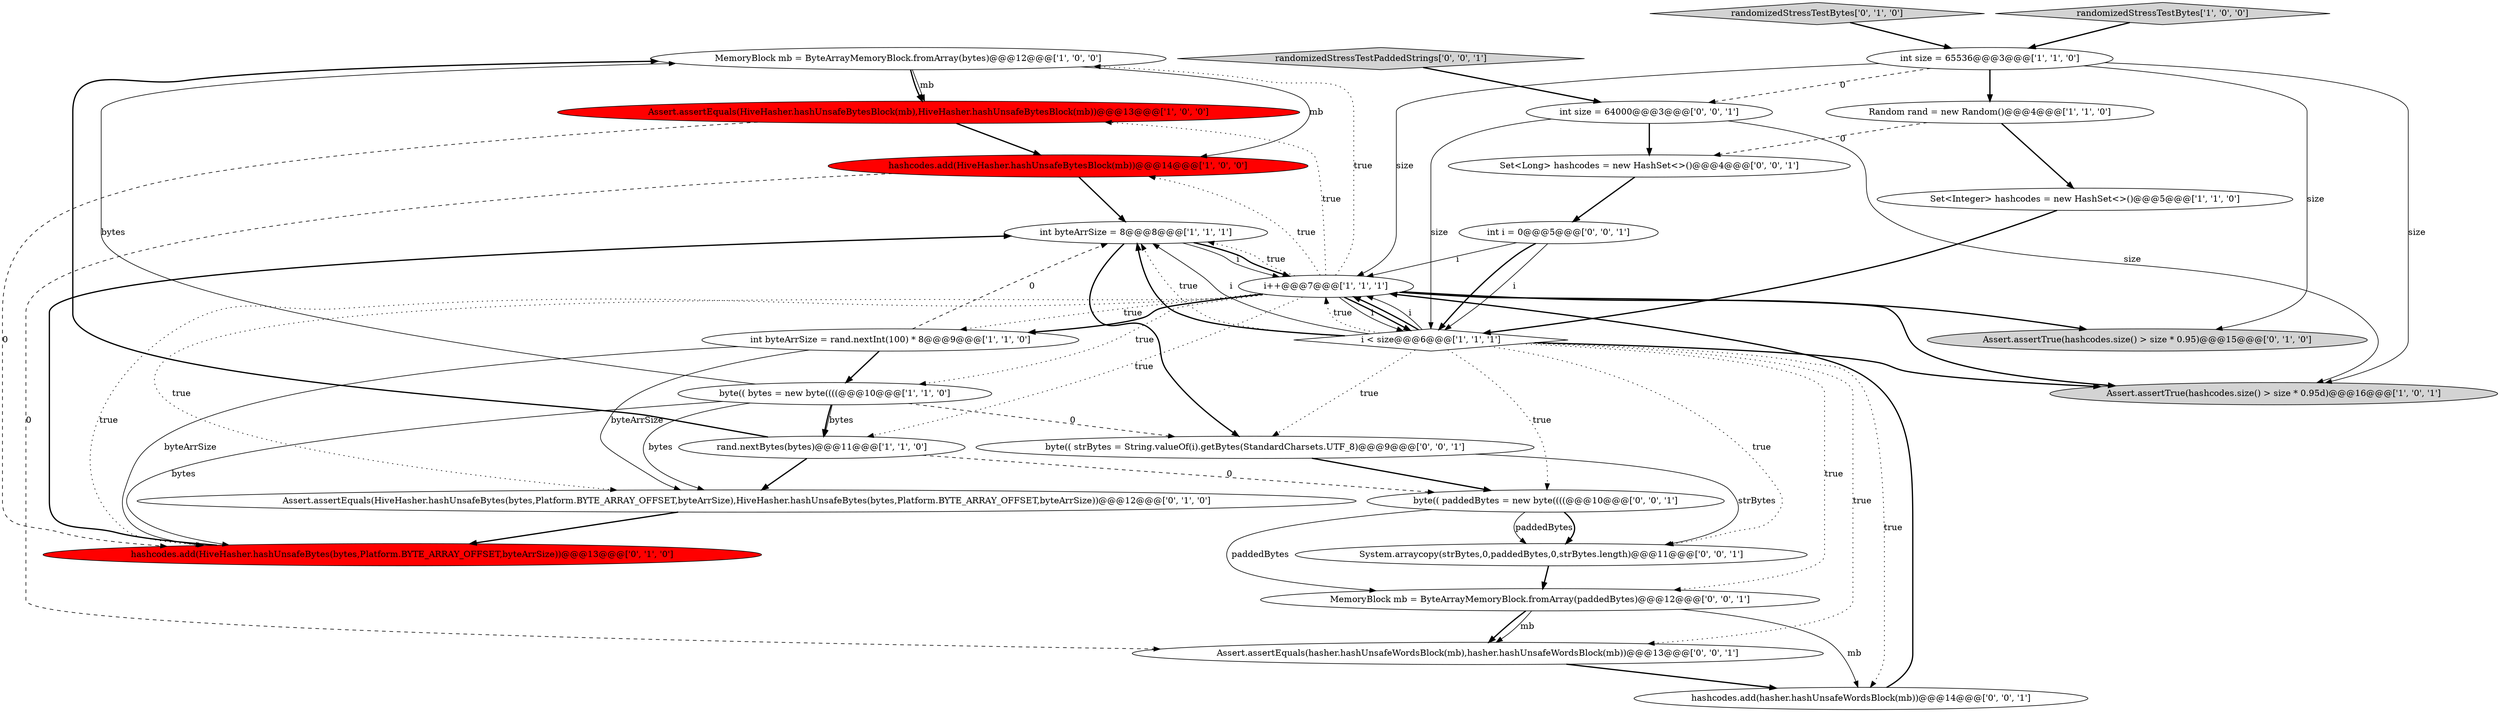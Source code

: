 digraph {
2 [style = filled, label = "MemoryBlock mb = ByteArrayMemoryBlock.fromArray(bytes)@@@12@@@['1', '0', '0']", fillcolor = white, shape = ellipse image = "AAA0AAABBB1BBB"];
23 [style = filled, label = "int size = 64000@@@3@@@['0', '0', '1']", fillcolor = white, shape = ellipse image = "AAA0AAABBB3BBB"];
13 [style = filled, label = "rand.nextBytes(bytes)@@@11@@@['1', '1', '0']", fillcolor = white, shape = ellipse image = "AAA0AAABBB1BBB"];
9 [style = filled, label = "Assert.assertTrue(hashcodes.size() > size * 0.95d)@@@16@@@['1', '0', '1']", fillcolor = lightgray, shape = ellipse image = "AAA0AAABBB1BBB"];
6 [style = filled, label = "int byteArrSize = 8@@@8@@@['1', '1', '1']", fillcolor = white, shape = ellipse image = "AAA0AAABBB1BBB"];
14 [style = filled, label = "Assert.assertTrue(hashcodes.size() > size * 0.95)@@@15@@@['0', '1', '0']", fillcolor = lightgray, shape = ellipse image = "AAA0AAABBB2BBB"];
16 [style = filled, label = "randomizedStressTestBytes['0', '1', '0']", fillcolor = lightgray, shape = diamond image = "AAA0AAABBB2BBB"];
10 [style = filled, label = "i < size@@@6@@@['1', '1', '1']", fillcolor = white, shape = diamond image = "AAA0AAABBB1BBB"];
26 [style = filled, label = "hashcodes.add(hasher.hashUnsafeWordsBlock(mb))@@@14@@@['0', '0', '1']", fillcolor = white, shape = ellipse image = "AAA0AAABBB3BBB"];
4 [style = filled, label = "randomizedStressTestBytes['1', '0', '0']", fillcolor = lightgray, shape = diamond image = "AAA0AAABBB1BBB"];
3 [style = filled, label = "Assert.assertEquals(HiveHasher.hashUnsafeBytesBlock(mb),HiveHasher.hashUnsafeBytesBlock(mb))@@@13@@@['1', '0', '0']", fillcolor = red, shape = ellipse image = "AAA1AAABBB1BBB"];
18 [style = filled, label = "randomizedStressTestPaddedStrings['0', '0', '1']", fillcolor = lightgray, shape = diamond image = "AAA0AAABBB3BBB"];
8 [style = filled, label = "hashcodes.add(HiveHasher.hashUnsafeBytesBlock(mb))@@@14@@@['1', '0', '0']", fillcolor = red, shape = ellipse image = "AAA1AAABBB1BBB"];
11 [style = filled, label = "byte(( bytes = new byte((((@@@10@@@['1', '1', '0']", fillcolor = white, shape = ellipse image = "AAA0AAABBB1BBB"];
7 [style = filled, label = "i++@@@7@@@['1', '1', '1']", fillcolor = white, shape = ellipse image = "AAA0AAABBB1BBB"];
24 [style = filled, label = "System.arraycopy(strBytes,0,paddedBytes,0,strBytes.length)@@@11@@@['0', '0', '1']", fillcolor = white, shape = ellipse image = "AAA0AAABBB3BBB"];
1 [style = filled, label = "Random rand = new Random()@@@4@@@['1', '1', '0']", fillcolor = white, shape = ellipse image = "AAA0AAABBB1BBB"];
5 [style = filled, label = "int byteArrSize = rand.nextInt(100) * 8@@@9@@@['1', '1', '0']", fillcolor = white, shape = ellipse image = "AAA0AAABBB1BBB"];
22 [style = filled, label = "byte(( strBytes = String.valueOf(i).getBytes(StandardCharsets.UTF_8)@@@9@@@['0', '0', '1']", fillcolor = white, shape = ellipse image = "AAA0AAABBB3BBB"];
19 [style = filled, label = "Assert.assertEquals(hasher.hashUnsafeWordsBlock(mb),hasher.hashUnsafeWordsBlock(mb))@@@13@@@['0', '0', '1']", fillcolor = white, shape = ellipse image = "AAA0AAABBB3BBB"];
0 [style = filled, label = "int size = 65536@@@3@@@['1', '1', '0']", fillcolor = white, shape = ellipse image = "AAA0AAABBB1BBB"];
20 [style = filled, label = "Set<Long> hashcodes = new HashSet<>()@@@4@@@['0', '0', '1']", fillcolor = white, shape = ellipse image = "AAA0AAABBB3BBB"];
17 [style = filled, label = "Assert.assertEquals(HiveHasher.hashUnsafeBytes(bytes,Platform.BYTE_ARRAY_OFFSET,byteArrSize),HiveHasher.hashUnsafeBytes(bytes,Platform.BYTE_ARRAY_OFFSET,byteArrSize))@@@12@@@['0', '1', '0']", fillcolor = white, shape = ellipse image = "AAA0AAABBB2BBB"];
15 [style = filled, label = "hashcodes.add(HiveHasher.hashUnsafeBytes(bytes,Platform.BYTE_ARRAY_OFFSET,byteArrSize))@@@13@@@['0', '1', '0']", fillcolor = red, shape = ellipse image = "AAA1AAABBB2BBB"];
12 [style = filled, label = "Set<Integer> hashcodes = new HashSet<>()@@@5@@@['1', '1', '0']", fillcolor = white, shape = ellipse image = "AAA0AAABBB1BBB"];
21 [style = filled, label = "MemoryBlock mb = ByteArrayMemoryBlock.fromArray(paddedBytes)@@@12@@@['0', '0', '1']", fillcolor = white, shape = ellipse image = "AAA0AAABBB3BBB"];
27 [style = filled, label = "byte(( paddedBytes = new byte((((@@@10@@@['0', '0', '1']", fillcolor = white, shape = ellipse image = "AAA0AAABBB3BBB"];
25 [style = filled, label = "int i = 0@@@5@@@['0', '0', '1']", fillcolor = white, shape = ellipse image = "AAA0AAABBB3BBB"];
22->24 [style = solid, label="strBytes"];
7->2 [style = dotted, label="true"];
7->6 [style = dotted, label="true"];
8->19 [style = dashed, label="0"];
16->0 [style = bold, label=""];
23->20 [style = bold, label=""];
10->6 [style = dotted, label="true"];
26->7 [style = bold, label=""];
18->23 [style = bold, label=""];
21->19 [style = bold, label=""];
27->24 [style = solid, label="paddedBytes"];
7->10 [style = bold, label=""];
6->22 [style = bold, label=""];
0->14 [style = solid, label="size"];
7->13 [style = dotted, label="true"];
2->3 [style = bold, label=""];
0->23 [style = dashed, label="0"];
11->22 [style = dashed, label="0"];
21->26 [style = solid, label="mb"];
27->21 [style = solid, label="paddedBytes"];
8->6 [style = bold, label=""];
15->6 [style = bold, label=""];
6->7 [style = solid, label="i"];
11->17 [style = solid, label="bytes"];
7->10 [style = solid, label="i"];
21->19 [style = solid, label="mb"];
2->8 [style = solid, label="mb"];
20->25 [style = bold, label=""];
10->7 [style = bold, label=""];
10->6 [style = bold, label=""];
7->15 [style = dotted, label="true"];
10->6 [style = solid, label="i"];
4->0 [style = bold, label=""];
7->5 [style = dotted, label="true"];
7->14 [style = bold, label=""];
1->20 [style = dashed, label="0"];
7->9 [style = bold, label=""];
13->17 [style = bold, label=""];
23->9 [style = solid, label="size"];
7->5 [style = bold, label=""];
12->10 [style = bold, label=""];
13->27 [style = dashed, label="0"];
7->11 [style = dotted, label="true"];
5->6 [style = dashed, label="0"];
22->27 [style = bold, label=""];
24->21 [style = bold, label=""];
5->17 [style = solid, label="byteArrSize"];
11->2 [style = solid, label="bytes"];
7->3 [style = dotted, label="true"];
10->19 [style = dotted, label="true"];
0->1 [style = bold, label=""];
3->8 [style = bold, label=""];
19->26 [style = bold, label=""];
10->24 [style = dotted, label="true"];
11->13 [style = bold, label=""];
0->9 [style = solid, label="size"];
5->15 [style = solid, label="byteArrSize"];
23->10 [style = solid, label="size"];
17->15 [style = bold, label=""];
1->12 [style = bold, label=""];
2->3 [style = solid, label="mb"];
10->22 [style = dotted, label="true"];
3->15 [style = dashed, label="0"];
10->26 [style = dotted, label="true"];
25->10 [style = bold, label=""];
27->24 [style = bold, label=""];
5->11 [style = bold, label=""];
10->9 [style = bold, label=""];
0->7 [style = solid, label="size"];
11->15 [style = solid, label="bytes"];
25->10 [style = solid, label="i"];
10->27 [style = dotted, label="true"];
6->7 [style = bold, label=""];
25->7 [style = solid, label="i"];
10->7 [style = solid, label="i"];
7->8 [style = dotted, label="true"];
7->17 [style = dotted, label="true"];
10->21 [style = dotted, label="true"];
10->7 [style = dotted, label="true"];
13->2 [style = bold, label=""];
11->13 [style = solid, label="bytes"];
}
